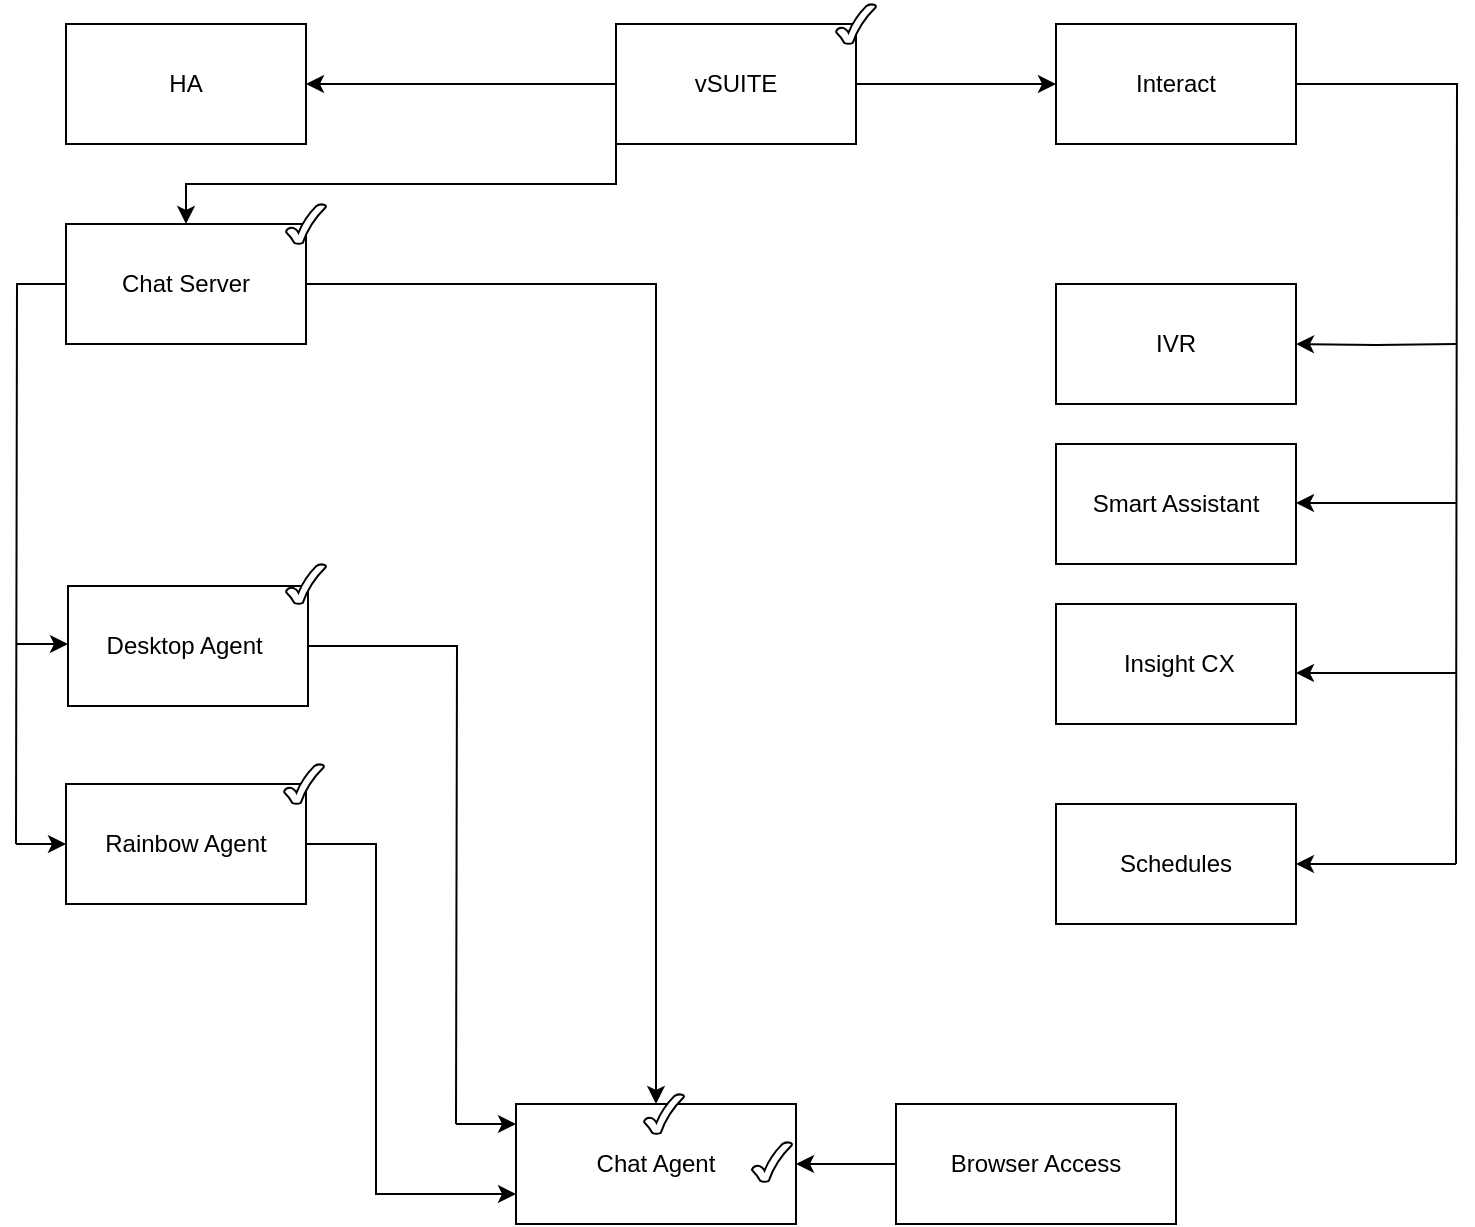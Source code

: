 <mxfile version="28.2.0">
  <diagram name="Page-1" id="HPRNnmYeag9wvSMXlz_C">
    <mxGraphModel dx="1540" dy="837" grid="1" gridSize="10" guides="1" tooltips="1" connect="1" arrows="1" fold="1" page="1" pageScale="1" pageWidth="827" pageHeight="1169" math="0" shadow="0">
      <root>
        <mxCell id="0" />
        <mxCell id="1" parent="0" />
        <mxCell id="qeHFE5mkfLP8KZIX4y5K-9" value="" style="group" vertex="1" connectable="0" parent="1">
          <mxGeometry x="330" y="30" width="130" height="70" as="geometry" />
        </mxCell>
        <mxCell id="qeHFE5mkfLP8KZIX4y5K-3" value="&lt;span style=&quot;color: light-dark(rgb(0, 0, 0), rgb(26, 26, 26));&quot;&gt;vSUITE&lt;/span&gt;" style="rounded=0;whiteSpace=wrap;html=1;fillColor=light-dark(#FFFFFF,#CCCCCC);movable=1;resizable=1;rotatable=1;deletable=1;editable=1;locked=0;connectable=1;" vertex="1" parent="qeHFE5mkfLP8KZIX4y5K-9">
          <mxGeometry y="10" width="120" height="60" as="geometry" />
        </mxCell>
        <mxCell id="qeHFE5mkfLP8KZIX4y5K-7" value="" style="verticalLabelPosition=bottom;verticalAlign=top;html=1;shape=mxgraph.basic.tick;fillColor=light-dark(#FFFFFF,#66CC00);movable=1;resizable=1;rotatable=1;deletable=1;editable=1;locked=0;connectable=1;" vertex="1" parent="qeHFE5mkfLP8KZIX4y5K-9">
          <mxGeometry x="110" width="20" height="20" as="geometry" />
        </mxCell>
        <mxCell id="qeHFE5mkfLP8KZIX4y5K-10" value="" style="group" vertex="1" connectable="0" parent="1">
          <mxGeometry x="55" y="130" width="130" height="70" as="geometry" />
        </mxCell>
        <mxCell id="qeHFE5mkfLP8KZIX4y5K-65" style="edgeStyle=orthogonalEdgeStyle;rounded=0;orthogonalLoop=1;jettySize=auto;html=1;exitX=0;exitY=0.5;exitDx=0;exitDy=0;endArrow=none;endFill=0;" edge="1" parent="qeHFE5mkfLP8KZIX4y5K-10" source="qeHFE5mkfLP8KZIX4y5K-6">
          <mxGeometry relative="1" as="geometry">
            <mxPoint x="-25" y="320" as="targetPoint" />
          </mxGeometry>
        </mxCell>
        <mxCell id="qeHFE5mkfLP8KZIX4y5K-88" style="edgeStyle=orthogonalEdgeStyle;rounded=0;orthogonalLoop=1;jettySize=auto;html=1;exitX=1;exitY=0.5;exitDx=0;exitDy=0;endArrow=none;endFill=0;" edge="1" parent="qeHFE5mkfLP8KZIX4y5K-10" source="qeHFE5mkfLP8KZIX4y5K-16">
          <mxGeometry relative="1" as="geometry">
            <mxPoint x="195" y="460" as="targetPoint" />
          </mxGeometry>
        </mxCell>
        <mxCell id="qeHFE5mkfLP8KZIX4y5K-6" value="&lt;span style=&quot;color: light-dark(rgb(0, 0, 0), rgb(0, 0, 0));&quot;&gt;Chat Server&lt;/span&gt;" style="rounded=0;whiteSpace=wrap;html=1;fillColor=light-dark(#FFFFFF,#CCCCCC);" vertex="1" parent="qeHFE5mkfLP8KZIX4y5K-10">
          <mxGeometry y="10" width="120" height="60" as="geometry" />
        </mxCell>
        <mxCell id="qeHFE5mkfLP8KZIX4y5K-8" value="" style="verticalLabelPosition=bottom;verticalAlign=top;html=1;shape=mxgraph.basic.tick;fillColor=light-dark(#FFFFFF,#66CC00);" vertex="1" parent="qeHFE5mkfLP8KZIX4y5K-10">
          <mxGeometry x="110" width="20" height="20" as="geometry" />
        </mxCell>
        <mxCell id="qeHFE5mkfLP8KZIX4y5K-93" style="edgeStyle=orthogonalEdgeStyle;rounded=0;orthogonalLoop=1;jettySize=auto;html=1;entryX=0;entryY=0.5;entryDx=0;entryDy=0;entryPerimeter=0;" edge="1" parent="qeHFE5mkfLP8KZIX4y5K-10">
          <mxGeometry relative="1" as="geometry">
            <mxPoint x="225" y="460" as="targetPoint" />
            <mxPoint x="195" y="460" as="sourcePoint" />
            <Array as="points" />
          </mxGeometry>
        </mxCell>
        <mxCell id="qeHFE5mkfLP8KZIX4y5K-11" value="" style="group" vertex="1" connectable="0" parent="1">
          <mxGeometry x="55" y="30" width="130" height="70" as="geometry" />
        </mxCell>
        <mxCell id="qeHFE5mkfLP8KZIX4y5K-4" value="&lt;span style=&quot;color: light-dark(rgb(0, 0, 0), rgb(0, 0, 0));&quot;&gt;HA&lt;/span&gt;" style="rounded=0;whiteSpace=wrap;html=1;fillColor=light-dark(#FFFFFF,#CCCCCC);" vertex="1" parent="qeHFE5mkfLP8KZIX4y5K-11">
          <mxGeometry y="10" width="120" height="60" as="geometry" />
        </mxCell>
        <mxCell id="qeHFE5mkfLP8KZIX4y5K-104" value="" style="shape=image;html=1;verticalAlign=top;verticalLabelPosition=bottom;labelBackgroundColor=#ffffff;imageAspect=0;aspect=fixed;image=https://icons.diagrams.net/icon-cache1/Essentials-2479/039_-_Cross-1213.svg" vertex="1" parent="qeHFE5mkfLP8KZIX4y5K-11">
          <mxGeometry x="96" y="28" width="24" height="24" as="geometry" />
        </mxCell>
        <mxCell id="qeHFE5mkfLP8KZIX4y5K-19" value="" style="group" vertex="1" connectable="0" parent="1">
          <mxGeometry x="40" y="310" width="145" height="71" as="geometry" />
        </mxCell>
        <mxCell id="qeHFE5mkfLP8KZIX4y5K-37" value="" style="group" vertex="1" connectable="0" parent="qeHFE5mkfLP8KZIX4y5K-19">
          <mxGeometry x="16" width="129" height="71" as="geometry" />
        </mxCell>
        <mxCell id="qeHFE5mkfLP8KZIX4y5K-16" value="&lt;span style=&quot;color: light-dark(rgb(0, 0, 0), rgb(0, 0, 0));&quot;&gt;Desktop Agent&amp;nbsp;&lt;/span&gt;" style="rounded=0;whiteSpace=wrap;html=1;fillColor=light-dark(#FFFFFF,#CCCCCC);" vertex="1" parent="qeHFE5mkfLP8KZIX4y5K-37">
          <mxGeometry y="11" width="120" height="60" as="geometry" />
        </mxCell>
        <mxCell id="qeHFE5mkfLP8KZIX4y5K-35" value="" style="verticalLabelPosition=bottom;verticalAlign=top;html=1;shape=mxgraph.basic.tick;fillColor=light-dark(#FFFFFF,#66CC00);" vertex="1" parent="qeHFE5mkfLP8KZIX4y5K-37">
          <mxGeometry x="109" width="20" height="20" as="geometry" />
        </mxCell>
        <mxCell id="qeHFE5mkfLP8KZIX4y5K-66" style="edgeStyle=orthogonalEdgeStyle;rounded=0;orthogonalLoop=1;jettySize=auto;html=1;entryX=1;entryY=0.5;entryDx=0;entryDy=0;" edge="1" parent="qeHFE5mkfLP8KZIX4y5K-37">
          <mxGeometry relative="1" as="geometry">
            <mxPoint y="40.5" as="targetPoint" />
            <mxPoint x="-26" y="40" as="sourcePoint" />
          </mxGeometry>
        </mxCell>
        <mxCell id="qeHFE5mkfLP8KZIX4y5K-24" style="edgeStyle=orthogonalEdgeStyle;rounded=0;orthogonalLoop=1;jettySize=auto;html=1;exitX=0;exitY=0.5;exitDx=0;exitDy=0;" edge="1" parent="1" source="qeHFE5mkfLP8KZIX4y5K-3" target="qeHFE5mkfLP8KZIX4y5K-4">
          <mxGeometry relative="1" as="geometry" />
        </mxCell>
        <mxCell id="qeHFE5mkfLP8KZIX4y5K-30" value="" style="group" vertex="1" connectable="0" parent="1">
          <mxGeometry x="550" y="30" width="134" height="70" as="geometry" />
        </mxCell>
        <mxCell id="qeHFE5mkfLP8KZIX4y5K-55" style="edgeStyle=orthogonalEdgeStyle;rounded=0;orthogonalLoop=1;jettySize=auto;html=1;exitX=1;exitY=0.5;exitDx=0;exitDy=0;endArrow=none;endFill=0;" edge="1" parent="qeHFE5mkfLP8KZIX4y5K-30" source="qeHFE5mkfLP8KZIX4y5K-31">
          <mxGeometry relative="1" as="geometry">
            <mxPoint x="200" y="430" as="targetPoint" />
          </mxGeometry>
        </mxCell>
        <mxCell id="qeHFE5mkfLP8KZIX4y5K-31" value="&lt;span style=&quot;color: light-dark(rgb(0, 0, 0), rgb(0, 0, 0));&quot;&gt;Interact&lt;/span&gt;" style="rounded=0;whiteSpace=wrap;html=1;fillColor=light-dark(#FFFFFF,#CCCCCC);movable=1;resizable=1;rotatable=1;deletable=1;editable=1;locked=0;connectable=1;" vertex="1" parent="qeHFE5mkfLP8KZIX4y5K-30">
          <mxGeometry y="10" width="120" height="60" as="geometry" />
        </mxCell>
        <mxCell id="qeHFE5mkfLP8KZIX4y5K-47" value="" style="shape=image;html=1;verticalAlign=top;verticalLabelPosition=bottom;labelBackgroundColor=#ffffff;imageAspect=0;aspect=fixed;image=https://icons.diagrams.net/icon-cache1/Essentials-2479/039_-_Cross-1213.svg" vertex="1" parent="qeHFE5mkfLP8KZIX4y5K-30">
          <mxGeometry x="110" y="-2" width="24" height="24" as="geometry" />
        </mxCell>
        <mxCell id="qeHFE5mkfLP8KZIX4y5K-33" style="edgeStyle=orthogonalEdgeStyle;rounded=0;orthogonalLoop=1;jettySize=auto;html=1;exitX=0;exitY=0.5;exitDx=0;exitDy=0;" edge="1" parent="1" source="qeHFE5mkfLP8KZIX4y5K-3" target="qeHFE5mkfLP8KZIX4y5K-6">
          <mxGeometry relative="1" as="geometry">
            <Array as="points">
              <mxPoint x="330" y="120" />
              <mxPoint x="115" y="120" />
            </Array>
          </mxGeometry>
        </mxCell>
        <mxCell id="qeHFE5mkfLP8KZIX4y5K-34" value="" style="group" vertex="1" connectable="0" parent="1">
          <mxGeometry x="62" y="410" width="126" height="70" as="geometry" />
        </mxCell>
        <mxCell id="qeHFE5mkfLP8KZIX4y5K-27" value="&lt;span style=&quot;color: light-dark(rgb(0, 0, 0), rgb(0, 0, 0));&quot;&gt;Rainbow &lt;/span&gt;&lt;span style=&quot;color: light-dark(rgb(0, 0, 0), rgb(0, 0, 0));&quot;&gt;&lt;span style=&quot;color: light-dark(rgb(0, 0, 0), rgb(0, 0, 0));&quot;&gt;Agen&lt;/span&gt;t&lt;/span&gt;" style="rounded=0;whiteSpace=wrap;html=1;fillColor=light-dark(#FFFFFF,#CCCCCC);" vertex="1" parent="qeHFE5mkfLP8KZIX4y5K-34">
          <mxGeometry x="-7" y="10" width="120" height="60" as="geometry" />
        </mxCell>
        <mxCell id="qeHFE5mkfLP8KZIX4y5K-28" value="" style="verticalLabelPosition=bottom;verticalAlign=top;html=1;shape=mxgraph.basic.tick;fillColor=light-dark(#FFFFFF,#66CC00);" vertex="1" parent="qeHFE5mkfLP8KZIX4y5K-34">
          <mxGeometry x="102" width="20" height="20" as="geometry" />
        </mxCell>
        <mxCell id="qeHFE5mkfLP8KZIX4y5K-71" style="edgeStyle=orthogonalEdgeStyle;rounded=0;orthogonalLoop=1;jettySize=auto;html=1;entryX=1;entryY=0.5;entryDx=0;entryDy=0;" edge="1" parent="qeHFE5mkfLP8KZIX4y5K-34">
          <mxGeometry relative="1" as="geometry">
            <mxPoint x="-7" y="39.5" as="targetPoint" />
            <mxPoint x="-32" y="40" as="sourcePoint" />
          </mxGeometry>
        </mxCell>
        <mxCell id="qeHFE5mkfLP8KZIX4y5K-38" value="" style="group" vertex="1" connectable="0" parent="1">
          <mxGeometry x="550" y="160" width="134" height="70" as="geometry" />
        </mxCell>
        <mxCell id="qeHFE5mkfLP8KZIX4y5K-39" value="&lt;span style=&quot;color: light-dark(rgb(0, 0, 0), rgb(0, 0, 0));&quot;&gt;IVR&lt;/span&gt;" style="rounded=0;whiteSpace=wrap;html=1;fillColor=light-dark(#FFFFFF,#CCCCCC);movable=1;resizable=1;rotatable=1;deletable=1;editable=1;locked=0;connectable=1;" vertex="1" parent="qeHFE5mkfLP8KZIX4y5K-38">
          <mxGeometry y="10" width="120" height="60" as="geometry" />
        </mxCell>
        <mxCell id="qeHFE5mkfLP8KZIX4y5K-48" value="" style="shape=image;html=1;verticalAlign=top;verticalLabelPosition=bottom;labelBackgroundColor=#ffffff;imageAspect=0;aspect=fixed;image=https://icons.diagrams.net/icon-cache1/Essentials-2479/039_-_Cross-1213.svg" vertex="1" parent="qeHFE5mkfLP8KZIX4y5K-38">
          <mxGeometry x="110" y="-2" width="24" height="24" as="geometry" />
        </mxCell>
        <mxCell id="qeHFE5mkfLP8KZIX4y5K-41" value="" style="group" vertex="1" connectable="0" parent="1">
          <mxGeometry x="610" y="240" width="134" height="70" as="geometry" />
        </mxCell>
        <mxCell id="qeHFE5mkfLP8KZIX4y5K-42" value="&lt;span style=&quot;color: light-dark(rgb(0, 0, 0), rgb(0, 0, 0));&quot;&gt;Smart Assistant&lt;/span&gt;" style="rounded=0;whiteSpace=wrap;html=1;fillColor=light-dark(#FFFFFF,#CCCCCC);movable=1;resizable=1;rotatable=1;deletable=1;editable=1;locked=0;connectable=1;" vertex="1" parent="qeHFE5mkfLP8KZIX4y5K-41">
          <mxGeometry x="-60" y="10" width="120" height="60" as="geometry" />
        </mxCell>
        <mxCell id="qeHFE5mkfLP8KZIX4y5K-49" value="" style="shape=image;html=1;verticalAlign=top;verticalLabelPosition=bottom;labelBackgroundColor=#ffffff;imageAspect=0;aspect=fixed;image=https://icons.diagrams.net/icon-cache1/Essentials-2479/039_-_Cross-1213.svg" vertex="1" parent="qeHFE5mkfLP8KZIX4y5K-41">
          <mxGeometry x="50" y="1" width="24" height="24" as="geometry" />
        </mxCell>
        <mxCell id="qeHFE5mkfLP8KZIX4y5K-57" style="edgeStyle=orthogonalEdgeStyle;rounded=0;orthogonalLoop=1;jettySize=auto;html=1;entryX=1;entryY=0.5;entryDx=0;entryDy=0;" edge="1" parent="qeHFE5mkfLP8KZIX4y5K-41">
          <mxGeometry relative="1" as="geometry">
            <mxPoint x="60" y="39.5" as="targetPoint" />
            <mxPoint x="140" y="39.5" as="sourcePoint" />
          </mxGeometry>
        </mxCell>
        <mxCell id="qeHFE5mkfLP8KZIX4y5K-44" value="" style="group" vertex="1" connectable="0" parent="1">
          <mxGeometry x="550" y="320" width="134" height="70" as="geometry" />
        </mxCell>
        <mxCell id="qeHFE5mkfLP8KZIX4y5K-45" value="&lt;span style=&quot;color: light-dark(rgb(0, 0, 0), rgb(0, 0, 0));&quot;&gt;&amp;nbsp;Insight CX&lt;/span&gt;" style="rounded=0;whiteSpace=wrap;html=1;fillColor=light-dark(#FFFFFF,#CCCCCC);movable=1;resizable=1;rotatable=1;deletable=1;editable=1;locked=0;connectable=1;" vertex="1" parent="qeHFE5mkfLP8KZIX4y5K-44">
          <mxGeometry y="10" width="120" height="60" as="geometry" />
        </mxCell>
        <mxCell id="qeHFE5mkfLP8KZIX4y5K-50" value="" style="shape=image;html=1;verticalAlign=top;verticalLabelPosition=bottom;labelBackgroundColor=#ffffff;imageAspect=0;aspect=fixed;image=https://icons.diagrams.net/icon-cache1/Essentials-2479/039_-_Cross-1213.svg" vertex="1" parent="qeHFE5mkfLP8KZIX4y5K-44">
          <mxGeometry x="110" width="24" height="24" as="geometry" />
        </mxCell>
        <mxCell id="qeHFE5mkfLP8KZIX4y5K-51" value="" style="group" vertex="1" connectable="0" parent="1">
          <mxGeometry x="550" y="420" width="134" height="70" as="geometry" />
        </mxCell>
        <mxCell id="qeHFE5mkfLP8KZIX4y5K-52" value="&lt;span style=&quot;color: light-dark(rgb(0, 0, 0), rgb(0, 0, 0));&quot;&gt;Schedules&lt;/span&gt;" style="rounded=0;whiteSpace=wrap;html=1;fillColor=light-dark(#FFFFFF,#CCCCCC);movable=1;resizable=1;rotatable=1;deletable=1;editable=1;locked=0;connectable=1;" vertex="1" parent="qeHFE5mkfLP8KZIX4y5K-51">
          <mxGeometry y="10" width="120" height="60" as="geometry" />
        </mxCell>
        <mxCell id="qeHFE5mkfLP8KZIX4y5K-53" value="" style="shape=image;html=1;verticalAlign=top;verticalLabelPosition=bottom;labelBackgroundColor=#ffffff;imageAspect=0;aspect=fixed;image=https://icons.diagrams.net/icon-cache1/Essentials-2479/039_-_Cross-1213.svg" vertex="1" parent="qeHFE5mkfLP8KZIX4y5K-51">
          <mxGeometry x="110" y="-2" width="24" height="24" as="geometry" />
        </mxCell>
        <mxCell id="qeHFE5mkfLP8KZIX4y5K-56" style="edgeStyle=orthogonalEdgeStyle;rounded=0;orthogonalLoop=1;jettySize=auto;html=1;entryX=1;entryY=0.5;entryDx=0;entryDy=0;" edge="1" parent="1" target="qeHFE5mkfLP8KZIX4y5K-39">
          <mxGeometry relative="1" as="geometry">
            <mxPoint x="870" y="800" as="targetPoint" />
            <mxPoint x="750" y="200" as="sourcePoint" />
          </mxGeometry>
        </mxCell>
        <mxCell id="qeHFE5mkfLP8KZIX4y5K-60" style="edgeStyle=orthogonalEdgeStyle;rounded=0;orthogonalLoop=1;jettySize=auto;html=1;entryX=1;entryY=0.5;entryDx=0;entryDy=0;" edge="1" parent="1">
          <mxGeometry relative="1" as="geometry">
            <mxPoint x="670" y="364.5" as="targetPoint" />
            <mxPoint x="750" y="364.5" as="sourcePoint" />
          </mxGeometry>
        </mxCell>
        <mxCell id="qeHFE5mkfLP8KZIX4y5K-61" style="edgeStyle=orthogonalEdgeStyle;rounded=0;orthogonalLoop=1;jettySize=auto;html=1;entryX=1;entryY=0.5;entryDx=0;entryDy=0;" edge="1" parent="1">
          <mxGeometry relative="1" as="geometry">
            <mxPoint x="670" y="460" as="targetPoint" />
            <mxPoint x="750" y="460" as="sourcePoint" />
          </mxGeometry>
        </mxCell>
        <mxCell id="qeHFE5mkfLP8KZIX4y5K-62" style="edgeStyle=orthogonalEdgeStyle;rounded=0;orthogonalLoop=1;jettySize=auto;html=1;exitX=1;exitY=0.5;exitDx=0;exitDy=0;entryX=0;entryY=0.5;entryDx=0;entryDy=0;" edge="1" parent="1" source="qeHFE5mkfLP8KZIX4y5K-3" target="qeHFE5mkfLP8KZIX4y5K-31">
          <mxGeometry relative="1" as="geometry" />
        </mxCell>
        <mxCell id="qeHFE5mkfLP8KZIX4y5K-68" value="" style="group" vertex="1" connectable="0" parent="1">
          <mxGeometry x="300" y="570" width="134" height="70" as="geometry" />
        </mxCell>
        <mxCell id="qeHFE5mkfLP8KZIX4y5K-69" value="&lt;span style=&quot;color: light-dark(rgb(0, 0, 0), rgb(0, 0, 0));&quot;&gt;&lt;span style=&quot;color: light-dark(rgb(0, 0, 0), rgb(0, 0, 0));&quot;&gt;Chat Agen&lt;/span&gt;t&lt;/span&gt;" style="rounded=0;whiteSpace=wrap;html=1;fillColor=light-dark(#FFFFFF,#CCCCCC);movable=1;resizable=1;rotatable=1;deletable=1;editable=1;locked=0;connectable=1;" vertex="1" parent="qeHFE5mkfLP8KZIX4y5K-68">
          <mxGeometry x="-20" y="10" width="140" height="60" as="geometry" />
        </mxCell>
        <mxCell id="qeHFE5mkfLP8KZIX4y5K-77" value="" style="verticalLabelPosition=bottom;verticalAlign=top;html=1;shape=mxgraph.basic.tick;fillColor=light-dark(#FFFFFF,#66CC00);" vertex="1" parent="qeHFE5mkfLP8KZIX4y5K-68">
          <mxGeometry x="98" y="29" width="20" height="20" as="geometry" />
        </mxCell>
        <mxCell id="qeHFE5mkfLP8KZIX4y5K-92" value="" style="verticalLabelPosition=bottom;verticalAlign=top;html=1;shape=mxgraph.basic.tick;fillColor=light-dark(#FFFFFF,#66CC00);" vertex="1" parent="qeHFE5mkfLP8KZIX4y5K-68">
          <mxGeometry x="44" y="5" width="20" height="20" as="geometry" />
        </mxCell>
        <mxCell id="qeHFE5mkfLP8KZIX4y5K-101" value="" style="shape=image;html=1;verticalAlign=top;verticalLabelPosition=bottom;labelBackgroundColor=#ffffff;imageAspect=0;aspect=fixed;image=https://icons.diagrams.net/icon-cache1/Essentials-2479/039_-_Cross-1213.svg" vertex="1" parent="qeHFE5mkfLP8KZIX4y5K-68">
          <mxGeometry x="-20" y="46" width="24" height="24" as="geometry" />
        </mxCell>
        <mxCell id="qeHFE5mkfLP8KZIX4y5K-85" style="edgeStyle=orthogonalEdgeStyle;rounded=0;orthogonalLoop=1;jettySize=auto;html=1;exitX=1;exitY=0.5;exitDx=0;exitDy=0;entryX=0.5;entryY=0;entryDx=0;entryDy=0;" edge="1" parent="1" source="qeHFE5mkfLP8KZIX4y5K-6" target="qeHFE5mkfLP8KZIX4y5K-69">
          <mxGeometry relative="1" as="geometry" />
        </mxCell>
        <mxCell id="qeHFE5mkfLP8KZIX4y5K-87" style="edgeStyle=orthogonalEdgeStyle;rounded=0;orthogonalLoop=1;jettySize=auto;html=1;exitX=0;exitY=0.5;exitDx=0;exitDy=0;entryX=1;entryY=0.5;entryDx=0;entryDy=0;" edge="1" parent="1" source="qeHFE5mkfLP8KZIX4y5K-86" target="qeHFE5mkfLP8KZIX4y5K-69">
          <mxGeometry relative="1" as="geometry" />
        </mxCell>
        <mxCell id="qeHFE5mkfLP8KZIX4y5K-86" value="&lt;span style=&quot;color: light-dark(rgb(0, 0, 0), rgb(0, 0, 0));&quot;&gt;Browser Access&lt;/span&gt;" style="rounded=0;whiteSpace=wrap;html=1;fillColor=light-dark(#FFFFFF,#CCCCCC);movable=1;resizable=1;rotatable=1;deletable=1;editable=1;locked=0;connectable=1;" vertex="1" parent="1">
          <mxGeometry x="470" y="580" width="140" height="60" as="geometry" />
        </mxCell>
        <mxCell id="qeHFE5mkfLP8KZIX4y5K-97" value="" style="shape=image;html=1;verticalAlign=top;verticalLabelPosition=bottom;labelBackgroundColor=#ffffff;imageAspect=0;aspect=fixed;image=https://icons.diagrams.net/icon-cache1/Essentials-2479/039_-_Cross-1213.svg" vertex="1" parent="1">
          <mxGeometry x="280" y="581" width="24" height="24" as="geometry" />
        </mxCell>
        <mxCell id="qeHFE5mkfLP8KZIX4y5K-100" style="edgeStyle=orthogonalEdgeStyle;rounded=0;orthogonalLoop=1;jettySize=auto;html=1;exitX=1;exitY=0.5;exitDx=0;exitDy=0;entryX=0;entryY=0.75;entryDx=0;entryDy=0;" edge="1" parent="1" source="qeHFE5mkfLP8KZIX4y5K-27" target="qeHFE5mkfLP8KZIX4y5K-69">
          <mxGeometry relative="1" as="geometry">
            <Array as="points">
              <mxPoint x="210" y="450" />
              <mxPoint x="210" y="625" />
            </Array>
          </mxGeometry>
        </mxCell>
      </root>
    </mxGraphModel>
  </diagram>
</mxfile>

